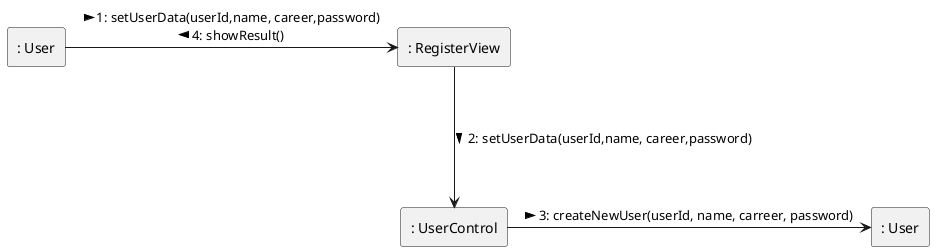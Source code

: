 @startuml uc1_1_Register_c
rectangle ": User" as user
rectangle ": RegisterView" as  register
rectangle ": UserControl" as control
rectangle ": User" as database

user --r-> register : > 1: setUserData(userId,name, career,password) \n 4: showResult() <
register --d-> control : > 2: setUserData(userId,name, career,password)
control --r-> database : > 3: createNewUser(userId, name, carreer, password) 

@enduml